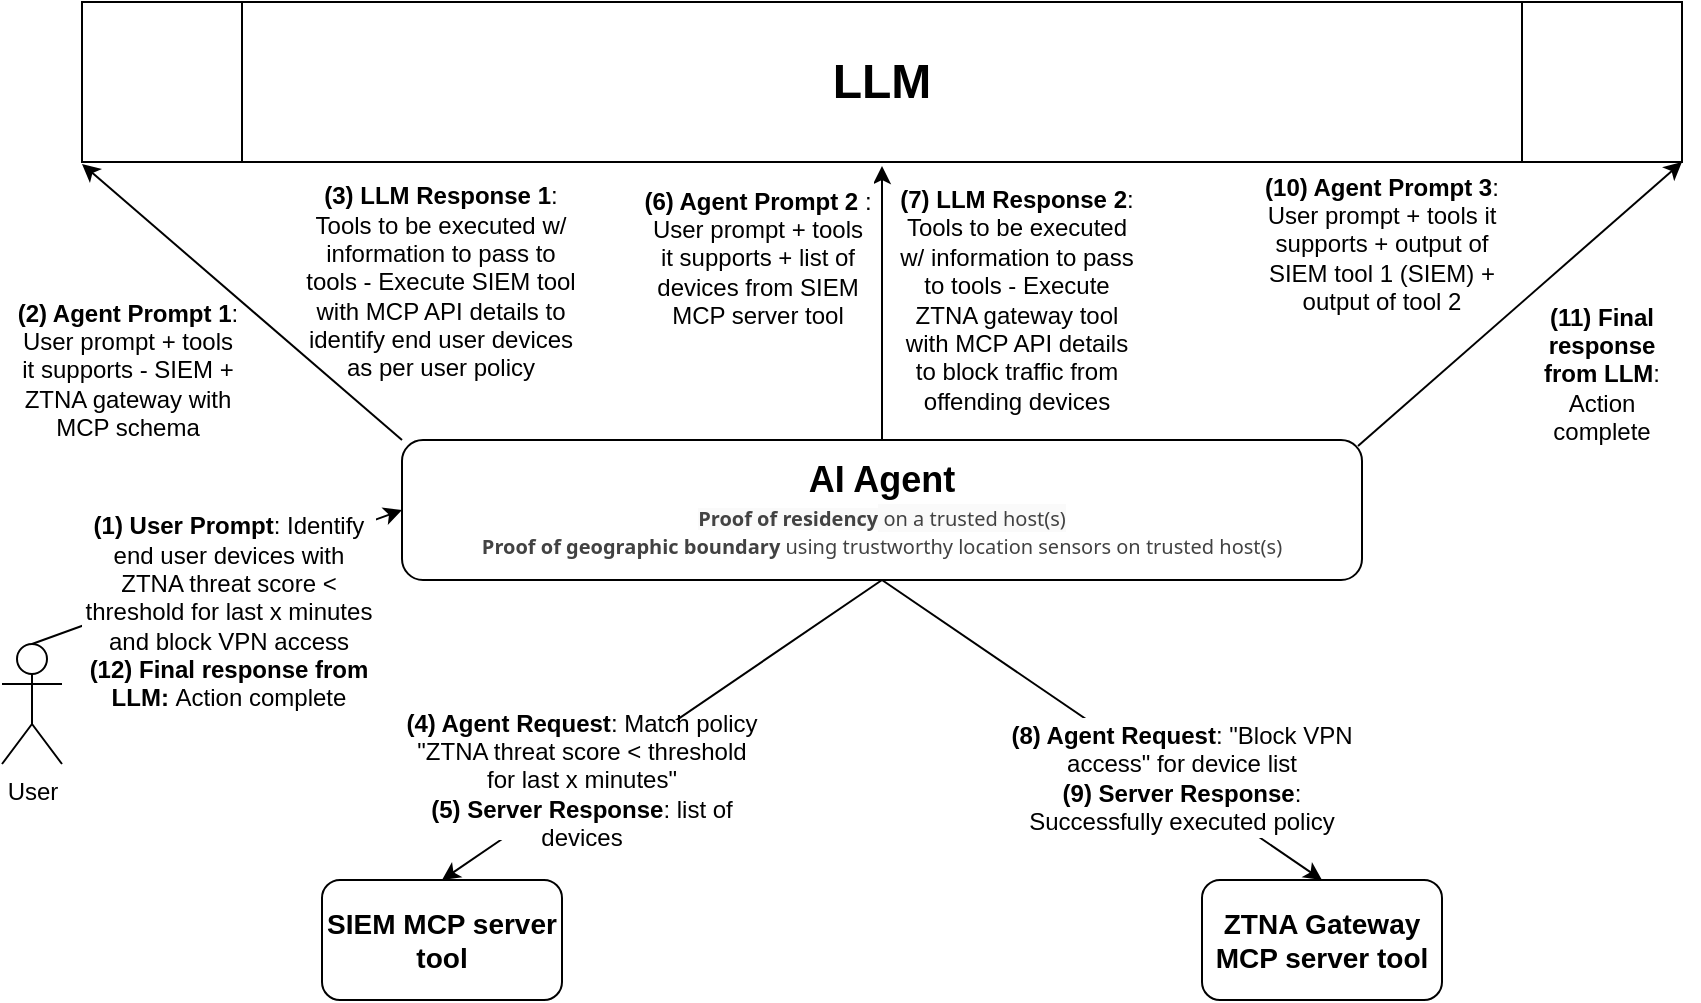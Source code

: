 <mxfile version="27.0.5">
  <diagram name="Page-1" id="xFBABuUxaobWXg4LbbgL">
    <mxGraphModel dx="913" dy="484" grid="1" gridSize="10" guides="1" tooltips="1" connect="1" arrows="1" fold="1" page="1" pageScale="1" pageWidth="850" pageHeight="1100" math="0" shadow="0">
      <root>
        <mxCell id="0" />
        <mxCell id="1" parent="0" />
        <mxCell id="Ej8hDgJhuvleFJYb6pgI-1" value="&lt;b&gt;&lt;font style=&quot;font-size: 24px;&quot;&gt;LLM&lt;/font&gt;&lt;/b&gt;" style="shape=process;whiteSpace=wrap;html=1;backgroundOutline=1;" parent="1" vertex="1">
          <mxGeometry x="40" y="21" width="800" height="80" as="geometry" />
        </mxCell>
        <mxCell id="Ej8hDgJhuvleFJYb6pgI-3" value="" style="endArrow=classic;html=1;rounded=0;exitX=0;exitY=0;exitDx=0;exitDy=0;" parent="1" source="9C-nL1wVZKxt1_RIX7sx-7" edge="1">
          <mxGeometry width="50" height="50" relative="1" as="geometry">
            <mxPoint x="176" y="240" as="sourcePoint" />
            <mxPoint x="40" y="102" as="targetPoint" />
          </mxGeometry>
        </mxCell>
        <mxCell id="Ej8hDgJhuvleFJYb6pgI-6" value="&lt;p&gt;&lt;b&gt;&lt;font style=&quot;font-size: 12px;&quot;&gt;(3) LLM Response 1&lt;/font&gt;&lt;/b&gt;: Tools to be executed w/ information to pass to tools - Execute SIEM tool with MCP API details to identify end user devices as per user policy&lt;/p&gt;" style="text;html=1;align=center;verticalAlign=middle;whiteSpace=wrap;rounded=0;" parent="1" vertex="1">
          <mxGeometry x="149" y="101" width="141" height="120" as="geometry" />
        </mxCell>
        <mxCell id="Ej8hDgJhuvleFJYb6pgI-8" value="" style="endArrow=classic;html=1;rounded=0;entryX=0.5;entryY=0;entryDx=0;entryDy=0;exitX=0.5;exitY=1;exitDx=0;exitDy=0;" parent="1" source="9C-nL1wVZKxt1_RIX7sx-7" target="Ej8hDgJhuvleFJYb6pgI-9" edge="1">
          <mxGeometry width="50" height="50" relative="1" as="geometry">
            <mxPoint x="280" y="290" as="sourcePoint" />
            <mxPoint x="515.5" y="170" as="targetPoint" />
          </mxGeometry>
        </mxCell>
        <mxCell id="Ej8hDgJhuvleFJYb6pgI-9" value="&lt;b&gt;&lt;font style=&quot;font-size: 14px;&quot;&gt;SIEM MCP server tool&lt;/font&gt;&lt;/b&gt;" style="rounded=1;whiteSpace=wrap;html=1;" parent="1" vertex="1">
          <mxGeometry x="160" y="460" width="120" height="60" as="geometry" />
        </mxCell>
        <mxCell id="Ej8hDgJhuvleFJYb6pgI-10" value="&lt;b&gt;&lt;font style=&quot;font-size: 14px;&quot;&gt;ZTNA Gateway MCP server tool&lt;/font&gt;&lt;/b&gt;" style="rounded=1;whiteSpace=wrap;html=1;" parent="1" vertex="1">
          <mxGeometry x="600" y="460" width="120" height="60" as="geometry" />
        </mxCell>
        <mxCell id="Ej8hDgJhuvleFJYb6pgI-11" value="" style="endArrow=classic;html=1;rounded=0;entryX=0.5;entryY=0;entryDx=0;entryDy=0;exitX=0.5;exitY=1;exitDx=0;exitDy=0;" parent="1" source="9C-nL1wVZKxt1_RIX7sx-7" target="Ej8hDgJhuvleFJYb6pgI-10" edge="1">
          <mxGeometry width="50" height="50" relative="1" as="geometry">
            <mxPoint x="440.5" y="289" as="sourcePoint" />
            <mxPoint x="520.5" y="369" as="targetPoint" />
          </mxGeometry>
        </mxCell>
        <mxCell id="Ej8hDgJhuvleFJYb6pgI-12" value="&lt;b&gt;(4) Agent Request&lt;/b&gt;: Match policy &quot;ZTNA threat score &amp;lt; threshold for last x minutes&quot;&lt;div&gt;&lt;b&gt;(5) Server Response&lt;/b&gt;: list of devices&lt;/div&gt;" style="text;html=1;align=center;verticalAlign=middle;whiteSpace=wrap;rounded=0;fillColor=default;" parent="1" vertex="1">
          <mxGeometry x="200" y="380" width="180" height="60" as="geometry" />
        </mxCell>
        <mxCell id="Ej8hDgJhuvleFJYb6pgI-13" value="&lt;b&gt;(8) Agent Request&lt;/b&gt;: &quot;Block VPN access&quot; for device list&lt;div&gt;&lt;b&gt;(9) Server Response&lt;/b&gt;: Successfully executed policy&lt;/div&gt;" style="text;html=1;align=center;verticalAlign=middle;whiteSpace=wrap;rounded=0;fillColor=default;" parent="1" vertex="1">
          <mxGeometry x="500" y="379" width="180" height="60" as="geometry" />
        </mxCell>
        <mxCell id="9C-nL1wVZKxt1_RIX7sx-1" value="User" style="shape=umlActor;verticalLabelPosition=bottom;verticalAlign=top;html=1;outlineConnect=0;" parent="1" vertex="1">
          <mxGeometry y="342" width="30" height="60" as="geometry" />
        </mxCell>
        <mxCell id="9C-nL1wVZKxt1_RIX7sx-2" value="" style="endArrow=classic;html=1;rounded=0;entryX=0;entryY=0.5;entryDx=0;entryDy=0;exitX=0.5;exitY=0;exitDx=0;exitDy=0;exitPerimeter=0;" parent="1" source="9C-nL1wVZKxt1_RIX7sx-1" target="9C-nL1wVZKxt1_RIX7sx-7" edge="1">
          <mxGeometry width="50" height="50" relative="1" as="geometry">
            <mxPoint x="45" y="269.54" as="sourcePoint" />
            <mxPoint x="202.96" y="269.498" as="targetPoint" />
          </mxGeometry>
        </mxCell>
        <mxCell id="9C-nL1wVZKxt1_RIX7sx-3" value="&lt;p&gt;&lt;b&gt;&lt;font style=&quot;font-size: 12px;&quot;&gt;(2) Agent Prompt 1&lt;/font&gt;&lt;/b&gt;: User prompt + tools it supports - SIEM + ZTNA gateway with MCP schema&lt;/p&gt;" style="text;html=1;align=center;verticalAlign=middle;whiteSpace=wrap;rounded=0;" parent="1" vertex="1">
          <mxGeometry x="6" y="165" width="114" height="80" as="geometry" />
        </mxCell>
        <mxCell id="9C-nL1wVZKxt1_RIX7sx-7" value="&lt;b&gt;&lt;font style=&quot;font-size: 18px;&quot;&gt;AI Agent&lt;/font&gt;&lt;/b&gt;&lt;div&gt;&lt;b style=&quot;font-size: 10px; background-color: rgb(250, 250, 250); color: rgb(66, 66, 66); font-family: Aptos, sans-serif; text-align: start;&quot;&gt;&lt;span style=&quot;font-family: &amp;quot;Segoe UI&amp;quot;, sans-serif;&quot;&gt;Proof of residency&lt;/span&gt;&lt;/b&gt;&lt;span style=&quot;font-size: 10px; background-color: rgb(250, 250, 250); color: rgb(66, 66, 66); text-align: start; font-family: &amp;quot;Segoe UI&amp;quot;, sans-serif;&quot;&gt;&amp;nbsp;on a trusted host(s)&lt;/span&gt;&lt;/div&gt;&lt;div&gt;&lt;b style=&quot;color: rgb(66, 66, 66); font-family: Aptos, sans-serif; text-align: start;&quot;&gt;&lt;span style=&quot;font-family: &amp;quot;Segoe UI&amp;quot;, sans-serif;&quot;&gt;&lt;font style=&quot;font-size: 10px;&quot;&gt;Proof of geographic boundary&lt;/font&gt;&lt;/span&gt;&lt;/b&gt;&lt;span style=&quot;color: rgb(66, 66, 66); text-align: start; font-family: &amp;quot;Segoe UI&amp;quot;, sans-serif;&quot;&gt;&lt;font style=&quot;font-size: 10px;&quot;&gt; using trustworthy location sensors on trusted host(s)&lt;/font&gt;&lt;/span&gt;&lt;/div&gt;" style="rounded=1;whiteSpace=wrap;html=1;" parent="1" vertex="1">
          <mxGeometry x="200" y="240" width="480" height="70" as="geometry" />
        </mxCell>
        <mxCell id="9C-nL1wVZKxt1_RIX7sx-8" value="" style="endArrow=classic;html=1;rounded=0;exitX=0.5;exitY=0;exitDx=0;exitDy=0;" parent="1" source="9C-nL1wVZKxt1_RIX7sx-7" edge="1">
          <mxGeometry width="50" height="50" relative="1" as="geometry">
            <mxPoint x="471" y="240" as="sourcePoint" />
            <mxPoint x="440" y="103" as="targetPoint" />
          </mxGeometry>
        </mxCell>
        <mxCell id="9C-nL1wVZKxt1_RIX7sx-9" value="&lt;div&gt;&lt;b&gt;(6) Agent Prompt 2&lt;/b&gt; : User prompt + tools it supports + list of devices from SIEM MCP server tool&lt;/div&gt;" style="text;html=1;align=center;verticalAlign=middle;whiteSpace=wrap;rounded=0;fillColor=default;" parent="1" vertex="1">
          <mxGeometry x="320" y="108.5" width="116" height="80.5" as="geometry" />
        </mxCell>
        <mxCell id="9C-nL1wVZKxt1_RIX7sx-10" value="&lt;p&gt;&lt;b&gt;&lt;font style=&quot;font-size: 12px;&quot;&gt;(7) LLM Response 2&lt;/font&gt;&lt;/b&gt;: Tools to be executed w/ information to pass to tools - Execute ZTNA gateway tool with MCP API details to block traffic from offending devices&lt;/p&gt;" style="text;html=1;align=center;verticalAlign=middle;whiteSpace=wrap;rounded=0;" parent="1" vertex="1">
          <mxGeometry x="445" y="109" width="125" height="121" as="geometry" />
        </mxCell>
        <mxCell id="9C-nL1wVZKxt1_RIX7sx-11" value="" style="endArrow=classic;html=1;rounded=0;entryX=1;entryY=1;entryDx=0;entryDy=0;exitX=0.313;exitY=0.008;exitDx=0;exitDy=0;exitPerimeter=0;" parent="1" target="Ej8hDgJhuvleFJYb6pgI-1" edge="1">
          <mxGeometry width="50" height="50" relative="1" as="geometry">
            <mxPoint x="678" y="243" as="sourcePoint" />
            <mxPoint x="778" y="117" as="targetPoint" />
          </mxGeometry>
        </mxCell>
        <mxCell id="9C-nL1wVZKxt1_RIX7sx-12" value="&lt;div&gt;&lt;b&gt;(10) Agent Prompt 3&lt;/b&gt;: User prompt + tools it supports + output of SIEM tool 1 (SIEM) + output of tool 2&lt;/div&gt;" style="text;html=1;align=center;verticalAlign=middle;whiteSpace=wrap;rounded=0;fillColor=none;" parent="1" vertex="1">
          <mxGeometry x="620" y="102" width="140" height="80" as="geometry" />
        </mxCell>
        <mxCell id="9C-nL1wVZKxt1_RIX7sx-16" value="&lt;b&gt;(11) Final response from LLM&lt;/b&gt;: Action complete" style="text;html=1;align=center;verticalAlign=middle;whiteSpace=wrap;rounded=0;fillColor=default;" parent="1" vertex="1">
          <mxGeometry x="760" y="184.5" width="80" height="45.5" as="geometry" />
        </mxCell>
        <mxCell id="Ej8hDgJhuvleFJYb6pgI-4" value="&lt;p&gt;&lt;b&gt;&lt;font style=&quot;font-size: 12px;&quot;&gt;(1) User Prompt&lt;/font&gt;&lt;/b&gt;: Identify end user devices with ZTNA threat score &amp;lt; threshold for last x minutes and block VPN access&lt;br&gt;&lt;b&gt;(12) Final response from LLM: &lt;/b&gt;Action complete&lt;/p&gt;" style="text;html=1;align=center;verticalAlign=middle;whiteSpace=wrap;rounded=0;fillColor=default;" parent="1" vertex="1">
          <mxGeometry x="40" y="271" width="147" height="110" as="geometry" />
        </mxCell>
      </root>
    </mxGraphModel>
  </diagram>
</mxfile>
